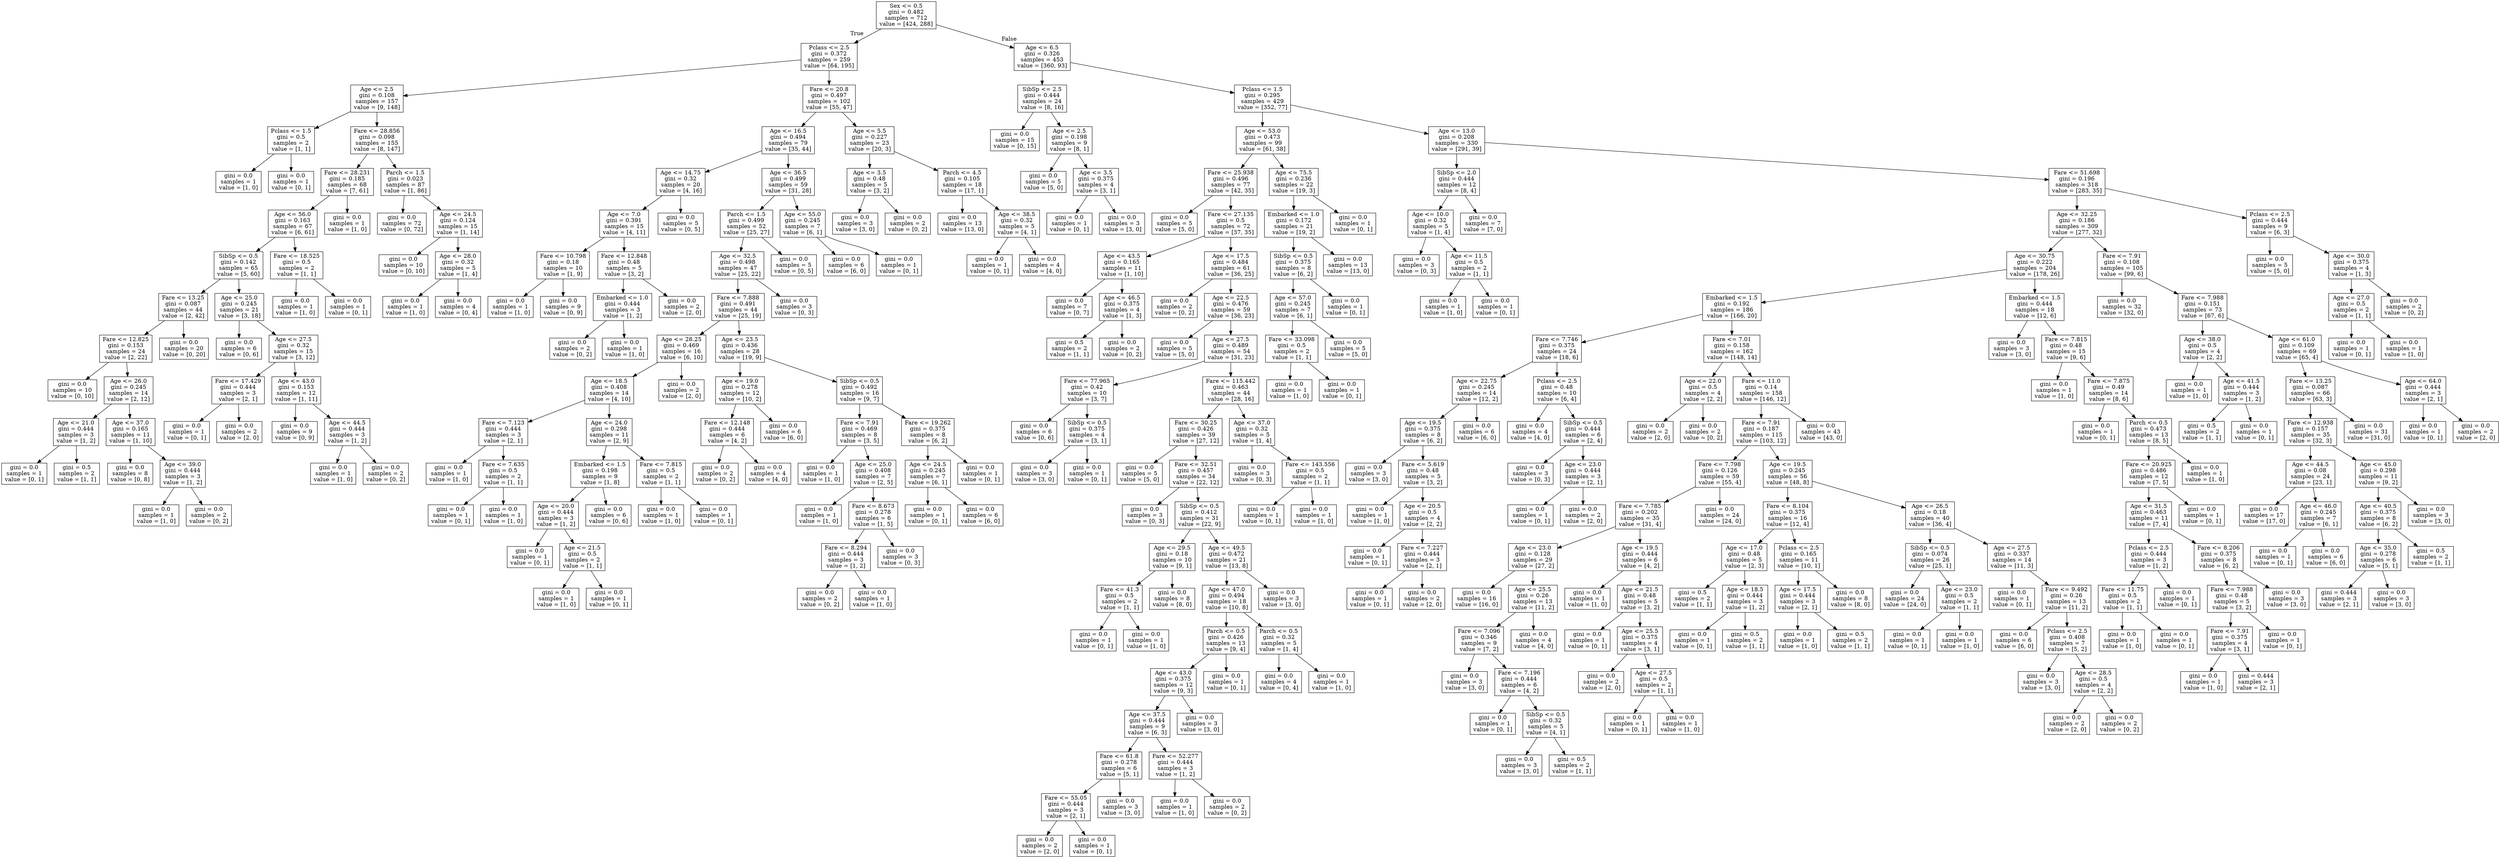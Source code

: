 digraph Tree {
node [shape=box] ;
0 [label="Sex <= 0.5\ngini = 0.482\nsamples = 712\nvalue = [424, 288]"] ;
1 [label="Pclass <= 2.5\ngini = 0.372\nsamples = 259\nvalue = [64, 195]"] ;
0 -> 1 [labeldistance=2.5, labelangle=45, headlabel="True"] ;
2 [label="Age <= 2.5\ngini = 0.108\nsamples = 157\nvalue = [9, 148]"] ;
1 -> 2 ;
3 [label="Pclass <= 1.5\ngini = 0.5\nsamples = 2\nvalue = [1, 1]"] ;
2 -> 3 ;
4 [label="gini = 0.0\nsamples = 1\nvalue = [1, 0]"] ;
3 -> 4 ;
5 [label="gini = 0.0\nsamples = 1\nvalue = [0, 1]"] ;
3 -> 5 ;
6 [label="Fare <= 28.856\ngini = 0.098\nsamples = 155\nvalue = [8, 147]"] ;
2 -> 6 ;
7 [label="Fare <= 28.231\ngini = 0.185\nsamples = 68\nvalue = [7, 61]"] ;
6 -> 7 ;
8 [label="Age <= 56.0\ngini = 0.163\nsamples = 67\nvalue = [6, 61]"] ;
7 -> 8 ;
9 [label="SibSp <= 0.5\ngini = 0.142\nsamples = 65\nvalue = [5, 60]"] ;
8 -> 9 ;
10 [label="Fare <= 13.25\ngini = 0.087\nsamples = 44\nvalue = [2, 42]"] ;
9 -> 10 ;
11 [label="Fare <= 12.825\ngini = 0.153\nsamples = 24\nvalue = [2, 22]"] ;
10 -> 11 ;
12 [label="gini = 0.0\nsamples = 10\nvalue = [0, 10]"] ;
11 -> 12 ;
13 [label="Age <= 26.0\ngini = 0.245\nsamples = 14\nvalue = [2, 12]"] ;
11 -> 13 ;
14 [label="Age <= 21.0\ngini = 0.444\nsamples = 3\nvalue = [1, 2]"] ;
13 -> 14 ;
15 [label="gini = 0.0\nsamples = 1\nvalue = [0, 1]"] ;
14 -> 15 ;
16 [label="gini = 0.5\nsamples = 2\nvalue = [1, 1]"] ;
14 -> 16 ;
17 [label="Age <= 37.0\ngini = 0.165\nsamples = 11\nvalue = [1, 10]"] ;
13 -> 17 ;
18 [label="gini = 0.0\nsamples = 8\nvalue = [0, 8]"] ;
17 -> 18 ;
19 [label="Age <= 39.0\ngini = 0.444\nsamples = 3\nvalue = [1, 2]"] ;
17 -> 19 ;
20 [label="gini = 0.0\nsamples = 1\nvalue = [1, 0]"] ;
19 -> 20 ;
21 [label="gini = 0.0\nsamples = 2\nvalue = [0, 2]"] ;
19 -> 21 ;
22 [label="gini = 0.0\nsamples = 20\nvalue = [0, 20]"] ;
10 -> 22 ;
23 [label="Age <= 25.0\ngini = 0.245\nsamples = 21\nvalue = [3, 18]"] ;
9 -> 23 ;
24 [label="gini = 0.0\nsamples = 6\nvalue = [0, 6]"] ;
23 -> 24 ;
25 [label="Age <= 27.5\ngini = 0.32\nsamples = 15\nvalue = [3, 12]"] ;
23 -> 25 ;
26 [label="Fare <= 17.429\ngini = 0.444\nsamples = 3\nvalue = [2, 1]"] ;
25 -> 26 ;
27 [label="gini = 0.0\nsamples = 1\nvalue = [0, 1]"] ;
26 -> 27 ;
28 [label="gini = 0.0\nsamples = 2\nvalue = [2, 0]"] ;
26 -> 28 ;
29 [label="Age <= 43.0\ngini = 0.153\nsamples = 12\nvalue = [1, 11]"] ;
25 -> 29 ;
30 [label="gini = 0.0\nsamples = 9\nvalue = [0, 9]"] ;
29 -> 30 ;
31 [label="Age <= 44.5\ngini = 0.444\nsamples = 3\nvalue = [1, 2]"] ;
29 -> 31 ;
32 [label="gini = 0.0\nsamples = 1\nvalue = [1, 0]"] ;
31 -> 32 ;
33 [label="gini = 0.0\nsamples = 2\nvalue = [0, 2]"] ;
31 -> 33 ;
34 [label="Fare <= 18.525\ngini = 0.5\nsamples = 2\nvalue = [1, 1]"] ;
8 -> 34 ;
35 [label="gini = 0.0\nsamples = 1\nvalue = [1, 0]"] ;
34 -> 35 ;
36 [label="gini = 0.0\nsamples = 1\nvalue = [0, 1]"] ;
34 -> 36 ;
37 [label="gini = 0.0\nsamples = 1\nvalue = [1, 0]"] ;
7 -> 37 ;
38 [label="Parch <= 1.5\ngini = 0.023\nsamples = 87\nvalue = [1, 86]"] ;
6 -> 38 ;
39 [label="gini = 0.0\nsamples = 72\nvalue = [0, 72]"] ;
38 -> 39 ;
40 [label="Age <= 24.5\ngini = 0.124\nsamples = 15\nvalue = [1, 14]"] ;
38 -> 40 ;
41 [label="gini = 0.0\nsamples = 10\nvalue = [0, 10]"] ;
40 -> 41 ;
42 [label="Age <= 28.0\ngini = 0.32\nsamples = 5\nvalue = [1, 4]"] ;
40 -> 42 ;
43 [label="gini = 0.0\nsamples = 1\nvalue = [1, 0]"] ;
42 -> 43 ;
44 [label="gini = 0.0\nsamples = 4\nvalue = [0, 4]"] ;
42 -> 44 ;
45 [label="Fare <= 20.8\ngini = 0.497\nsamples = 102\nvalue = [55, 47]"] ;
1 -> 45 ;
46 [label="Age <= 16.5\ngini = 0.494\nsamples = 79\nvalue = [35, 44]"] ;
45 -> 46 ;
47 [label="Age <= 14.75\ngini = 0.32\nsamples = 20\nvalue = [4, 16]"] ;
46 -> 47 ;
48 [label="Age <= 7.0\ngini = 0.391\nsamples = 15\nvalue = [4, 11]"] ;
47 -> 48 ;
49 [label="Fare <= 10.798\ngini = 0.18\nsamples = 10\nvalue = [1, 9]"] ;
48 -> 49 ;
50 [label="gini = 0.0\nsamples = 1\nvalue = [1, 0]"] ;
49 -> 50 ;
51 [label="gini = 0.0\nsamples = 9\nvalue = [0, 9]"] ;
49 -> 51 ;
52 [label="Fare <= 12.848\ngini = 0.48\nsamples = 5\nvalue = [3, 2]"] ;
48 -> 52 ;
53 [label="Embarked <= 1.0\ngini = 0.444\nsamples = 3\nvalue = [1, 2]"] ;
52 -> 53 ;
54 [label="gini = 0.0\nsamples = 2\nvalue = [0, 2]"] ;
53 -> 54 ;
55 [label="gini = 0.0\nsamples = 1\nvalue = [1, 0]"] ;
53 -> 55 ;
56 [label="gini = 0.0\nsamples = 2\nvalue = [2, 0]"] ;
52 -> 56 ;
57 [label="gini = 0.0\nsamples = 5\nvalue = [0, 5]"] ;
47 -> 57 ;
58 [label="Age <= 36.5\ngini = 0.499\nsamples = 59\nvalue = [31, 28]"] ;
46 -> 58 ;
59 [label="Parch <= 1.5\ngini = 0.499\nsamples = 52\nvalue = [25, 27]"] ;
58 -> 59 ;
60 [label="Age <= 32.5\ngini = 0.498\nsamples = 47\nvalue = [25, 22]"] ;
59 -> 60 ;
61 [label="Fare <= 7.888\ngini = 0.491\nsamples = 44\nvalue = [25, 19]"] ;
60 -> 61 ;
62 [label="Age <= 28.25\ngini = 0.469\nsamples = 16\nvalue = [6, 10]"] ;
61 -> 62 ;
63 [label="Age <= 18.5\ngini = 0.408\nsamples = 14\nvalue = [4, 10]"] ;
62 -> 63 ;
64 [label="Fare <= 7.123\ngini = 0.444\nsamples = 3\nvalue = [2, 1]"] ;
63 -> 64 ;
65 [label="gini = 0.0\nsamples = 1\nvalue = [1, 0]"] ;
64 -> 65 ;
66 [label="Fare <= 7.635\ngini = 0.5\nsamples = 2\nvalue = [1, 1]"] ;
64 -> 66 ;
67 [label="gini = 0.0\nsamples = 1\nvalue = [0, 1]"] ;
66 -> 67 ;
68 [label="gini = 0.0\nsamples = 1\nvalue = [1, 0]"] ;
66 -> 68 ;
69 [label="Age <= 24.0\ngini = 0.298\nsamples = 11\nvalue = [2, 9]"] ;
63 -> 69 ;
70 [label="Embarked <= 1.5\ngini = 0.198\nsamples = 9\nvalue = [1, 8]"] ;
69 -> 70 ;
71 [label="Age <= 20.0\ngini = 0.444\nsamples = 3\nvalue = [1, 2]"] ;
70 -> 71 ;
72 [label="gini = 0.0\nsamples = 1\nvalue = [0, 1]"] ;
71 -> 72 ;
73 [label="Age <= 21.5\ngini = 0.5\nsamples = 2\nvalue = [1, 1]"] ;
71 -> 73 ;
74 [label="gini = 0.0\nsamples = 1\nvalue = [1, 0]"] ;
73 -> 74 ;
75 [label="gini = 0.0\nsamples = 1\nvalue = [0, 1]"] ;
73 -> 75 ;
76 [label="gini = 0.0\nsamples = 6\nvalue = [0, 6]"] ;
70 -> 76 ;
77 [label="Fare <= 7.815\ngini = 0.5\nsamples = 2\nvalue = [1, 1]"] ;
69 -> 77 ;
78 [label="gini = 0.0\nsamples = 1\nvalue = [1, 0]"] ;
77 -> 78 ;
79 [label="gini = 0.0\nsamples = 1\nvalue = [0, 1]"] ;
77 -> 79 ;
80 [label="gini = 0.0\nsamples = 2\nvalue = [2, 0]"] ;
62 -> 80 ;
81 [label="Age <= 23.5\ngini = 0.436\nsamples = 28\nvalue = [19, 9]"] ;
61 -> 81 ;
82 [label="Age <= 19.0\ngini = 0.278\nsamples = 12\nvalue = [10, 2]"] ;
81 -> 82 ;
83 [label="Fare <= 12.148\ngini = 0.444\nsamples = 6\nvalue = [4, 2]"] ;
82 -> 83 ;
84 [label="gini = 0.0\nsamples = 2\nvalue = [0, 2]"] ;
83 -> 84 ;
85 [label="gini = 0.0\nsamples = 4\nvalue = [4, 0]"] ;
83 -> 85 ;
86 [label="gini = 0.0\nsamples = 6\nvalue = [6, 0]"] ;
82 -> 86 ;
87 [label="SibSp <= 0.5\ngini = 0.492\nsamples = 16\nvalue = [9, 7]"] ;
81 -> 87 ;
88 [label="Fare <= 7.91\ngini = 0.469\nsamples = 8\nvalue = [3, 5]"] ;
87 -> 88 ;
89 [label="gini = 0.0\nsamples = 1\nvalue = [1, 0]"] ;
88 -> 89 ;
90 [label="Age <= 25.0\ngini = 0.408\nsamples = 7\nvalue = [2, 5]"] ;
88 -> 90 ;
91 [label="gini = 0.0\nsamples = 1\nvalue = [1, 0]"] ;
90 -> 91 ;
92 [label="Fare <= 8.673\ngini = 0.278\nsamples = 6\nvalue = [1, 5]"] ;
90 -> 92 ;
93 [label="Fare <= 8.294\ngini = 0.444\nsamples = 3\nvalue = [1, 2]"] ;
92 -> 93 ;
94 [label="gini = 0.0\nsamples = 2\nvalue = [0, 2]"] ;
93 -> 94 ;
95 [label="gini = 0.0\nsamples = 1\nvalue = [1, 0]"] ;
93 -> 95 ;
96 [label="gini = 0.0\nsamples = 3\nvalue = [0, 3]"] ;
92 -> 96 ;
97 [label="Fare <= 19.262\ngini = 0.375\nsamples = 8\nvalue = [6, 2]"] ;
87 -> 97 ;
98 [label="Age <= 24.5\ngini = 0.245\nsamples = 7\nvalue = [6, 1]"] ;
97 -> 98 ;
99 [label="gini = 0.0\nsamples = 1\nvalue = [0, 1]"] ;
98 -> 99 ;
100 [label="gini = 0.0\nsamples = 6\nvalue = [6, 0]"] ;
98 -> 100 ;
101 [label="gini = 0.0\nsamples = 1\nvalue = [0, 1]"] ;
97 -> 101 ;
102 [label="gini = 0.0\nsamples = 3\nvalue = [0, 3]"] ;
60 -> 102 ;
103 [label="gini = 0.0\nsamples = 5\nvalue = [0, 5]"] ;
59 -> 103 ;
104 [label="Age <= 55.0\ngini = 0.245\nsamples = 7\nvalue = [6, 1]"] ;
58 -> 104 ;
105 [label="gini = 0.0\nsamples = 6\nvalue = [6, 0]"] ;
104 -> 105 ;
106 [label="gini = 0.0\nsamples = 1\nvalue = [0, 1]"] ;
104 -> 106 ;
107 [label="Age <= 5.5\ngini = 0.227\nsamples = 23\nvalue = [20, 3]"] ;
45 -> 107 ;
108 [label="Age <= 3.5\ngini = 0.48\nsamples = 5\nvalue = [3, 2]"] ;
107 -> 108 ;
109 [label="gini = 0.0\nsamples = 3\nvalue = [3, 0]"] ;
108 -> 109 ;
110 [label="gini = 0.0\nsamples = 2\nvalue = [0, 2]"] ;
108 -> 110 ;
111 [label="Parch <= 4.5\ngini = 0.105\nsamples = 18\nvalue = [17, 1]"] ;
107 -> 111 ;
112 [label="gini = 0.0\nsamples = 13\nvalue = [13, 0]"] ;
111 -> 112 ;
113 [label="Age <= 38.5\ngini = 0.32\nsamples = 5\nvalue = [4, 1]"] ;
111 -> 113 ;
114 [label="gini = 0.0\nsamples = 1\nvalue = [0, 1]"] ;
113 -> 114 ;
115 [label="gini = 0.0\nsamples = 4\nvalue = [4, 0]"] ;
113 -> 115 ;
116 [label="Age <= 6.5\ngini = 0.326\nsamples = 453\nvalue = [360, 93]"] ;
0 -> 116 [labeldistance=2.5, labelangle=-45, headlabel="False"] ;
117 [label="SibSp <= 2.5\ngini = 0.444\nsamples = 24\nvalue = [8, 16]"] ;
116 -> 117 ;
118 [label="gini = 0.0\nsamples = 15\nvalue = [0, 15]"] ;
117 -> 118 ;
119 [label="Age <= 2.5\ngini = 0.198\nsamples = 9\nvalue = [8, 1]"] ;
117 -> 119 ;
120 [label="gini = 0.0\nsamples = 5\nvalue = [5, 0]"] ;
119 -> 120 ;
121 [label="Age <= 3.5\ngini = 0.375\nsamples = 4\nvalue = [3, 1]"] ;
119 -> 121 ;
122 [label="gini = 0.0\nsamples = 1\nvalue = [0, 1]"] ;
121 -> 122 ;
123 [label="gini = 0.0\nsamples = 3\nvalue = [3, 0]"] ;
121 -> 123 ;
124 [label="Pclass <= 1.5\ngini = 0.295\nsamples = 429\nvalue = [352, 77]"] ;
116 -> 124 ;
125 [label="Age <= 53.0\ngini = 0.473\nsamples = 99\nvalue = [61, 38]"] ;
124 -> 125 ;
126 [label="Fare <= 25.938\ngini = 0.496\nsamples = 77\nvalue = [42, 35]"] ;
125 -> 126 ;
127 [label="gini = 0.0\nsamples = 5\nvalue = [5, 0]"] ;
126 -> 127 ;
128 [label="Fare <= 27.135\ngini = 0.5\nsamples = 72\nvalue = [37, 35]"] ;
126 -> 128 ;
129 [label="Age <= 43.5\ngini = 0.165\nsamples = 11\nvalue = [1, 10]"] ;
128 -> 129 ;
130 [label="gini = 0.0\nsamples = 7\nvalue = [0, 7]"] ;
129 -> 130 ;
131 [label="Age <= 46.5\ngini = 0.375\nsamples = 4\nvalue = [1, 3]"] ;
129 -> 131 ;
132 [label="gini = 0.5\nsamples = 2\nvalue = [1, 1]"] ;
131 -> 132 ;
133 [label="gini = 0.0\nsamples = 2\nvalue = [0, 2]"] ;
131 -> 133 ;
134 [label="Age <= 17.5\ngini = 0.484\nsamples = 61\nvalue = [36, 25]"] ;
128 -> 134 ;
135 [label="gini = 0.0\nsamples = 2\nvalue = [0, 2]"] ;
134 -> 135 ;
136 [label="Age <= 22.5\ngini = 0.476\nsamples = 59\nvalue = [36, 23]"] ;
134 -> 136 ;
137 [label="gini = 0.0\nsamples = 5\nvalue = [5, 0]"] ;
136 -> 137 ;
138 [label="Age <= 27.5\ngini = 0.489\nsamples = 54\nvalue = [31, 23]"] ;
136 -> 138 ;
139 [label="Fare <= 77.965\ngini = 0.42\nsamples = 10\nvalue = [3, 7]"] ;
138 -> 139 ;
140 [label="gini = 0.0\nsamples = 6\nvalue = [0, 6]"] ;
139 -> 140 ;
141 [label="SibSp <= 0.5\ngini = 0.375\nsamples = 4\nvalue = [3, 1]"] ;
139 -> 141 ;
142 [label="gini = 0.0\nsamples = 3\nvalue = [3, 0]"] ;
141 -> 142 ;
143 [label="gini = 0.0\nsamples = 1\nvalue = [0, 1]"] ;
141 -> 143 ;
144 [label="Fare <= 115.442\ngini = 0.463\nsamples = 44\nvalue = [28, 16]"] ;
138 -> 144 ;
145 [label="Fare <= 30.25\ngini = 0.426\nsamples = 39\nvalue = [27, 12]"] ;
144 -> 145 ;
146 [label="gini = 0.0\nsamples = 5\nvalue = [5, 0]"] ;
145 -> 146 ;
147 [label="Fare <= 32.51\ngini = 0.457\nsamples = 34\nvalue = [22, 12]"] ;
145 -> 147 ;
148 [label="gini = 0.0\nsamples = 3\nvalue = [0, 3]"] ;
147 -> 148 ;
149 [label="SibSp <= 0.5\ngini = 0.412\nsamples = 31\nvalue = [22, 9]"] ;
147 -> 149 ;
150 [label="Age <= 29.5\ngini = 0.18\nsamples = 10\nvalue = [9, 1]"] ;
149 -> 150 ;
151 [label="Fare <= 41.3\ngini = 0.5\nsamples = 2\nvalue = [1, 1]"] ;
150 -> 151 ;
152 [label="gini = 0.0\nsamples = 1\nvalue = [0, 1]"] ;
151 -> 152 ;
153 [label="gini = 0.0\nsamples = 1\nvalue = [1, 0]"] ;
151 -> 153 ;
154 [label="gini = 0.0\nsamples = 8\nvalue = [8, 0]"] ;
150 -> 154 ;
155 [label="Age <= 49.5\ngini = 0.472\nsamples = 21\nvalue = [13, 8]"] ;
149 -> 155 ;
156 [label="Age <= 47.0\ngini = 0.494\nsamples = 18\nvalue = [10, 8]"] ;
155 -> 156 ;
157 [label="Parch <= 0.5\ngini = 0.426\nsamples = 13\nvalue = [9, 4]"] ;
156 -> 157 ;
158 [label="Age <= 43.0\ngini = 0.375\nsamples = 12\nvalue = [9, 3]"] ;
157 -> 158 ;
159 [label="Age <= 37.5\ngini = 0.444\nsamples = 9\nvalue = [6, 3]"] ;
158 -> 159 ;
160 [label="Fare <= 61.8\ngini = 0.278\nsamples = 6\nvalue = [5, 1]"] ;
159 -> 160 ;
161 [label="Fare <= 55.05\ngini = 0.444\nsamples = 3\nvalue = [2, 1]"] ;
160 -> 161 ;
162 [label="gini = 0.0\nsamples = 2\nvalue = [2, 0]"] ;
161 -> 162 ;
163 [label="gini = 0.0\nsamples = 1\nvalue = [0, 1]"] ;
161 -> 163 ;
164 [label="gini = 0.0\nsamples = 3\nvalue = [3, 0]"] ;
160 -> 164 ;
165 [label="Fare <= 52.277\ngini = 0.444\nsamples = 3\nvalue = [1, 2]"] ;
159 -> 165 ;
166 [label="gini = 0.0\nsamples = 1\nvalue = [1, 0]"] ;
165 -> 166 ;
167 [label="gini = 0.0\nsamples = 2\nvalue = [0, 2]"] ;
165 -> 167 ;
168 [label="gini = 0.0\nsamples = 3\nvalue = [3, 0]"] ;
158 -> 168 ;
169 [label="gini = 0.0\nsamples = 1\nvalue = [0, 1]"] ;
157 -> 169 ;
170 [label="Parch <= 0.5\ngini = 0.32\nsamples = 5\nvalue = [1, 4]"] ;
156 -> 170 ;
171 [label="gini = 0.0\nsamples = 4\nvalue = [0, 4]"] ;
170 -> 171 ;
172 [label="gini = 0.0\nsamples = 1\nvalue = [1, 0]"] ;
170 -> 172 ;
173 [label="gini = 0.0\nsamples = 3\nvalue = [3, 0]"] ;
155 -> 173 ;
174 [label="Age <= 37.0\ngini = 0.32\nsamples = 5\nvalue = [1, 4]"] ;
144 -> 174 ;
175 [label="gini = 0.0\nsamples = 3\nvalue = [0, 3]"] ;
174 -> 175 ;
176 [label="Fare <= 143.556\ngini = 0.5\nsamples = 2\nvalue = [1, 1]"] ;
174 -> 176 ;
177 [label="gini = 0.0\nsamples = 1\nvalue = [0, 1]"] ;
176 -> 177 ;
178 [label="gini = 0.0\nsamples = 1\nvalue = [1, 0]"] ;
176 -> 178 ;
179 [label="Age <= 75.5\ngini = 0.236\nsamples = 22\nvalue = [19, 3]"] ;
125 -> 179 ;
180 [label="Embarked <= 1.0\ngini = 0.172\nsamples = 21\nvalue = [19, 2]"] ;
179 -> 180 ;
181 [label="SibSp <= 0.5\ngini = 0.375\nsamples = 8\nvalue = [6, 2]"] ;
180 -> 181 ;
182 [label="Age <= 57.0\ngini = 0.245\nsamples = 7\nvalue = [6, 1]"] ;
181 -> 182 ;
183 [label="Fare <= 33.098\ngini = 0.5\nsamples = 2\nvalue = [1, 1]"] ;
182 -> 183 ;
184 [label="gini = 0.0\nsamples = 1\nvalue = [1, 0]"] ;
183 -> 184 ;
185 [label="gini = 0.0\nsamples = 1\nvalue = [0, 1]"] ;
183 -> 185 ;
186 [label="gini = 0.0\nsamples = 5\nvalue = [5, 0]"] ;
182 -> 186 ;
187 [label="gini = 0.0\nsamples = 1\nvalue = [0, 1]"] ;
181 -> 187 ;
188 [label="gini = 0.0\nsamples = 13\nvalue = [13, 0]"] ;
180 -> 188 ;
189 [label="gini = 0.0\nsamples = 1\nvalue = [0, 1]"] ;
179 -> 189 ;
190 [label="Age <= 13.0\ngini = 0.208\nsamples = 330\nvalue = [291, 39]"] ;
124 -> 190 ;
191 [label="SibSp <= 2.0\ngini = 0.444\nsamples = 12\nvalue = [8, 4]"] ;
190 -> 191 ;
192 [label="Age <= 10.0\ngini = 0.32\nsamples = 5\nvalue = [1, 4]"] ;
191 -> 192 ;
193 [label="gini = 0.0\nsamples = 3\nvalue = [0, 3]"] ;
192 -> 193 ;
194 [label="Age <= 11.5\ngini = 0.5\nsamples = 2\nvalue = [1, 1]"] ;
192 -> 194 ;
195 [label="gini = 0.0\nsamples = 1\nvalue = [1, 0]"] ;
194 -> 195 ;
196 [label="gini = 0.0\nsamples = 1\nvalue = [0, 1]"] ;
194 -> 196 ;
197 [label="gini = 0.0\nsamples = 7\nvalue = [7, 0]"] ;
191 -> 197 ;
198 [label="Fare <= 51.698\ngini = 0.196\nsamples = 318\nvalue = [283, 35]"] ;
190 -> 198 ;
199 [label="Age <= 32.25\ngini = 0.186\nsamples = 309\nvalue = [277, 32]"] ;
198 -> 199 ;
200 [label="Age <= 30.75\ngini = 0.222\nsamples = 204\nvalue = [178, 26]"] ;
199 -> 200 ;
201 [label="Embarked <= 1.5\ngini = 0.192\nsamples = 186\nvalue = [166, 20]"] ;
200 -> 201 ;
202 [label="Fare <= 7.746\ngini = 0.375\nsamples = 24\nvalue = [18, 6]"] ;
201 -> 202 ;
203 [label="Age <= 22.75\ngini = 0.245\nsamples = 14\nvalue = [12, 2]"] ;
202 -> 203 ;
204 [label="Age <= 19.5\ngini = 0.375\nsamples = 8\nvalue = [6, 2]"] ;
203 -> 204 ;
205 [label="gini = 0.0\nsamples = 3\nvalue = [3, 0]"] ;
204 -> 205 ;
206 [label="Fare <= 5.619\ngini = 0.48\nsamples = 5\nvalue = [3, 2]"] ;
204 -> 206 ;
207 [label="gini = 0.0\nsamples = 1\nvalue = [1, 0]"] ;
206 -> 207 ;
208 [label="Age <= 20.5\ngini = 0.5\nsamples = 4\nvalue = [2, 2]"] ;
206 -> 208 ;
209 [label="gini = 0.0\nsamples = 1\nvalue = [0, 1]"] ;
208 -> 209 ;
210 [label="Fare <= 7.227\ngini = 0.444\nsamples = 3\nvalue = [2, 1]"] ;
208 -> 210 ;
211 [label="gini = 0.0\nsamples = 1\nvalue = [0, 1]"] ;
210 -> 211 ;
212 [label="gini = 0.0\nsamples = 2\nvalue = [2, 0]"] ;
210 -> 212 ;
213 [label="gini = 0.0\nsamples = 6\nvalue = [6, 0]"] ;
203 -> 213 ;
214 [label="Pclass <= 2.5\ngini = 0.48\nsamples = 10\nvalue = [6, 4]"] ;
202 -> 214 ;
215 [label="gini = 0.0\nsamples = 4\nvalue = [4, 0]"] ;
214 -> 215 ;
216 [label="SibSp <= 0.5\ngini = 0.444\nsamples = 6\nvalue = [2, 4]"] ;
214 -> 216 ;
217 [label="gini = 0.0\nsamples = 3\nvalue = [0, 3]"] ;
216 -> 217 ;
218 [label="Age <= 23.0\ngini = 0.444\nsamples = 3\nvalue = [2, 1]"] ;
216 -> 218 ;
219 [label="gini = 0.0\nsamples = 1\nvalue = [0, 1]"] ;
218 -> 219 ;
220 [label="gini = 0.0\nsamples = 2\nvalue = [2, 0]"] ;
218 -> 220 ;
221 [label="Fare <= 7.01\ngini = 0.158\nsamples = 162\nvalue = [148, 14]"] ;
201 -> 221 ;
222 [label="Age <= 22.0\ngini = 0.5\nsamples = 4\nvalue = [2, 2]"] ;
221 -> 222 ;
223 [label="gini = 0.0\nsamples = 2\nvalue = [2, 0]"] ;
222 -> 223 ;
224 [label="gini = 0.0\nsamples = 2\nvalue = [0, 2]"] ;
222 -> 224 ;
225 [label="Fare <= 11.0\ngini = 0.14\nsamples = 158\nvalue = [146, 12]"] ;
221 -> 225 ;
226 [label="Fare <= 7.91\ngini = 0.187\nsamples = 115\nvalue = [103, 12]"] ;
225 -> 226 ;
227 [label="Fare <= 7.798\ngini = 0.126\nsamples = 59\nvalue = [55, 4]"] ;
226 -> 227 ;
228 [label="Fare <= 7.785\ngini = 0.202\nsamples = 35\nvalue = [31, 4]"] ;
227 -> 228 ;
229 [label="Age <= 23.0\ngini = 0.128\nsamples = 29\nvalue = [27, 2]"] ;
228 -> 229 ;
230 [label="gini = 0.0\nsamples = 16\nvalue = [16, 0]"] ;
229 -> 230 ;
231 [label="Age <= 25.5\ngini = 0.26\nsamples = 13\nvalue = [11, 2]"] ;
229 -> 231 ;
232 [label="Fare <= 7.096\ngini = 0.346\nsamples = 9\nvalue = [7, 2]"] ;
231 -> 232 ;
233 [label="gini = 0.0\nsamples = 3\nvalue = [3, 0]"] ;
232 -> 233 ;
234 [label="Fare <= 7.196\ngini = 0.444\nsamples = 6\nvalue = [4, 2]"] ;
232 -> 234 ;
235 [label="gini = 0.0\nsamples = 1\nvalue = [0, 1]"] ;
234 -> 235 ;
236 [label="SibSp <= 0.5\ngini = 0.32\nsamples = 5\nvalue = [4, 1]"] ;
234 -> 236 ;
237 [label="gini = 0.0\nsamples = 3\nvalue = [3, 0]"] ;
236 -> 237 ;
238 [label="gini = 0.5\nsamples = 2\nvalue = [1, 1]"] ;
236 -> 238 ;
239 [label="gini = 0.0\nsamples = 4\nvalue = [4, 0]"] ;
231 -> 239 ;
240 [label="Age <= 19.5\ngini = 0.444\nsamples = 6\nvalue = [4, 2]"] ;
228 -> 240 ;
241 [label="gini = 0.0\nsamples = 1\nvalue = [1, 0]"] ;
240 -> 241 ;
242 [label="Age <= 21.5\ngini = 0.48\nsamples = 5\nvalue = [3, 2]"] ;
240 -> 242 ;
243 [label="gini = 0.0\nsamples = 1\nvalue = [0, 1]"] ;
242 -> 243 ;
244 [label="Age <= 25.5\ngini = 0.375\nsamples = 4\nvalue = [3, 1]"] ;
242 -> 244 ;
245 [label="gini = 0.0\nsamples = 2\nvalue = [2, 0]"] ;
244 -> 245 ;
246 [label="Age <= 27.5\ngini = 0.5\nsamples = 2\nvalue = [1, 1]"] ;
244 -> 246 ;
247 [label="gini = 0.0\nsamples = 1\nvalue = [0, 1]"] ;
246 -> 247 ;
248 [label="gini = 0.0\nsamples = 1\nvalue = [1, 0]"] ;
246 -> 248 ;
249 [label="gini = 0.0\nsamples = 24\nvalue = [24, 0]"] ;
227 -> 249 ;
250 [label="Age <= 19.5\ngini = 0.245\nsamples = 56\nvalue = [48, 8]"] ;
226 -> 250 ;
251 [label="Fare <= 8.104\ngini = 0.375\nsamples = 16\nvalue = [12, 4]"] ;
250 -> 251 ;
252 [label="Age <= 17.0\ngini = 0.48\nsamples = 5\nvalue = [2, 3]"] ;
251 -> 252 ;
253 [label="gini = 0.5\nsamples = 2\nvalue = [1, 1]"] ;
252 -> 253 ;
254 [label="Age <= 18.5\ngini = 0.444\nsamples = 3\nvalue = [1, 2]"] ;
252 -> 254 ;
255 [label="gini = 0.0\nsamples = 1\nvalue = [0, 1]"] ;
254 -> 255 ;
256 [label="gini = 0.5\nsamples = 2\nvalue = [1, 1]"] ;
254 -> 256 ;
257 [label="Pclass <= 2.5\ngini = 0.165\nsamples = 11\nvalue = [10, 1]"] ;
251 -> 257 ;
258 [label="Age <= 17.5\ngini = 0.444\nsamples = 3\nvalue = [2, 1]"] ;
257 -> 258 ;
259 [label="gini = 0.0\nsamples = 1\nvalue = [1, 0]"] ;
258 -> 259 ;
260 [label="gini = 0.5\nsamples = 2\nvalue = [1, 1]"] ;
258 -> 260 ;
261 [label="gini = 0.0\nsamples = 8\nvalue = [8, 0]"] ;
257 -> 261 ;
262 [label="Age <= 26.5\ngini = 0.18\nsamples = 40\nvalue = [36, 4]"] ;
250 -> 262 ;
263 [label="SibSp <= 0.5\ngini = 0.074\nsamples = 26\nvalue = [25, 1]"] ;
262 -> 263 ;
264 [label="gini = 0.0\nsamples = 24\nvalue = [24, 0]"] ;
263 -> 264 ;
265 [label="Age <= 23.0\ngini = 0.5\nsamples = 2\nvalue = [1, 1]"] ;
263 -> 265 ;
266 [label="gini = 0.0\nsamples = 1\nvalue = [0, 1]"] ;
265 -> 266 ;
267 [label="gini = 0.0\nsamples = 1\nvalue = [1, 0]"] ;
265 -> 267 ;
268 [label="Age <= 27.5\ngini = 0.337\nsamples = 14\nvalue = [11, 3]"] ;
262 -> 268 ;
269 [label="gini = 0.0\nsamples = 1\nvalue = [0, 1]"] ;
268 -> 269 ;
270 [label="Fare <= 9.492\ngini = 0.26\nsamples = 13\nvalue = [11, 2]"] ;
268 -> 270 ;
271 [label="gini = 0.0\nsamples = 6\nvalue = [6, 0]"] ;
270 -> 271 ;
272 [label="Pclass <= 2.5\ngini = 0.408\nsamples = 7\nvalue = [5, 2]"] ;
270 -> 272 ;
273 [label="gini = 0.0\nsamples = 3\nvalue = [3, 0]"] ;
272 -> 273 ;
274 [label="Age <= 28.5\ngini = 0.5\nsamples = 4\nvalue = [2, 2]"] ;
272 -> 274 ;
275 [label="gini = 0.0\nsamples = 2\nvalue = [2, 0]"] ;
274 -> 275 ;
276 [label="gini = 0.0\nsamples = 2\nvalue = [0, 2]"] ;
274 -> 276 ;
277 [label="gini = 0.0\nsamples = 43\nvalue = [43, 0]"] ;
225 -> 277 ;
278 [label="Embarked <= 1.5\ngini = 0.444\nsamples = 18\nvalue = [12, 6]"] ;
200 -> 278 ;
279 [label="gini = 0.0\nsamples = 3\nvalue = [3, 0]"] ;
278 -> 279 ;
280 [label="Fare <= 7.815\ngini = 0.48\nsamples = 15\nvalue = [9, 6]"] ;
278 -> 280 ;
281 [label="gini = 0.0\nsamples = 1\nvalue = [1, 0]"] ;
280 -> 281 ;
282 [label="Fare <= 7.875\ngini = 0.49\nsamples = 14\nvalue = [8, 6]"] ;
280 -> 282 ;
283 [label="gini = 0.0\nsamples = 1\nvalue = [0, 1]"] ;
282 -> 283 ;
284 [label="Parch <= 0.5\ngini = 0.473\nsamples = 13\nvalue = [8, 5]"] ;
282 -> 284 ;
285 [label="Fare <= 20.925\ngini = 0.486\nsamples = 12\nvalue = [7, 5]"] ;
284 -> 285 ;
286 [label="Age <= 31.5\ngini = 0.463\nsamples = 11\nvalue = [7, 4]"] ;
285 -> 286 ;
287 [label="Pclass <= 2.5\ngini = 0.444\nsamples = 3\nvalue = [1, 2]"] ;
286 -> 287 ;
288 [label="Fare <= 11.75\ngini = 0.5\nsamples = 2\nvalue = [1, 1]"] ;
287 -> 288 ;
289 [label="gini = 0.0\nsamples = 1\nvalue = [1, 0]"] ;
288 -> 289 ;
290 [label="gini = 0.0\nsamples = 1\nvalue = [0, 1]"] ;
288 -> 290 ;
291 [label="gini = 0.0\nsamples = 1\nvalue = [0, 1]"] ;
287 -> 291 ;
292 [label="Fare <= 8.206\ngini = 0.375\nsamples = 8\nvalue = [6, 2]"] ;
286 -> 292 ;
293 [label="Fare <= 7.988\ngini = 0.48\nsamples = 5\nvalue = [3, 2]"] ;
292 -> 293 ;
294 [label="Fare <= 7.91\ngini = 0.375\nsamples = 4\nvalue = [3, 1]"] ;
293 -> 294 ;
295 [label="gini = 0.0\nsamples = 1\nvalue = [1, 0]"] ;
294 -> 295 ;
296 [label="gini = 0.444\nsamples = 3\nvalue = [2, 1]"] ;
294 -> 296 ;
297 [label="gini = 0.0\nsamples = 1\nvalue = [0, 1]"] ;
293 -> 297 ;
298 [label="gini = 0.0\nsamples = 3\nvalue = [3, 0]"] ;
292 -> 298 ;
299 [label="gini = 0.0\nsamples = 1\nvalue = [0, 1]"] ;
285 -> 299 ;
300 [label="gini = 0.0\nsamples = 1\nvalue = [1, 0]"] ;
284 -> 300 ;
301 [label="Fare <= 7.91\ngini = 0.108\nsamples = 105\nvalue = [99, 6]"] ;
199 -> 301 ;
302 [label="gini = 0.0\nsamples = 32\nvalue = [32, 0]"] ;
301 -> 302 ;
303 [label="Fare <= 7.988\ngini = 0.151\nsamples = 73\nvalue = [67, 6]"] ;
301 -> 303 ;
304 [label="Age <= 38.0\ngini = 0.5\nsamples = 4\nvalue = [2, 2]"] ;
303 -> 304 ;
305 [label="gini = 0.0\nsamples = 1\nvalue = [1, 0]"] ;
304 -> 305 ;
306 [label="Age <= 41.5\ngini = 0.444\nsamples = 3\nvalue = [1, 2]"] ;
304 -> 306 ;
307 [label="gini = 0.5\nsamples = 2\nvalue = [1, 1]"] ;
306 -> 307 ;
308 [label="gini = 0.0\nsamples = 1\nvalue = [0, 1]"] ;
306 -> 308 ;
309 [label="Age <= 61.0\ngini = 0.109\nsamples = 69\nvalue = [65, 4]"] ;
303 -> 309 ;
310 [label="Fare <= 13.25\ngini = 0.087\nsamples = 66\nvalue = [63, 3]"] ;
309 -> 310 ;
311 [label="Fare <= 12.938\ngini = 0.157\nsamples = 35\nvalue = [32, 3]"] ;
310 -> 311 ;
312 [label="Age <= 44.5\ngini = 0.08\nsamples = 24\nvalue = [23, 1]"] ;
311 -> 312 ;
313 [label="gini = 0.0\nsamples = 17\nvalue = [17, 0]"] ;
312 -> 313 ;
314 [label="Age <= 46.0\ngini = 0.245\nsamples = 7\nvalue = [6, 1]"] ;
312 -> 314 ;
315 [label="gini = 0.0\nsamples = 1\nvalue = [0, 1]"] ;
314 -> 315 ;
316 [label="gini = 0.0\nsamples = 6\nvalue = [6, 0]"] ;
314 -> 316 ;
317 [label="Age <= 45.0\ngini = 0.298\nsamples = 11\nvalue = [9, 2]"] ;
311 -> 317 ;
318 [label="Age <= 40.5\ngini = 0.375\nsamples = 8\nvalue = [6, 2]"] ;
317 -> 318 ;
319 [label="Age <= 35.0\ngini = 0.278\nsamples = 6\nvalue = [5, 1]"] ;
318 -> 319 ;
320 [label="gini = 0.444\nsamples = 3\nvalue = [2, 1]"] ;
319 -> 320 ;
321 [label="gini = 0.0\nsamples = 3\nvalue = [3, 0]"] ;
319 -> 321 ;
322 [label="gini = 0.5\nsamples = 2\nvalue = [1, 1]"] ;
318 -> 322 ;
323 [label="gini = 0.0\nsamples = 3\nvalue = [3, 0]"] ;
317 -> 323 ;
324 [label="gini = 0.0\nsamples = 31\nvalue = [31, 0]"] ;
310 -> 324 ;
325 [label="Age <= 64.0\ngini = 0.444\nsamples = 3\nvalue = [2, 1]"] ;
309 -> 325 ;
326 [label="gini = 0.0\nsamples = 1\nvalue = [0, 1]"] ;
325 -> 326 ;
327 [label="gini = 0.0\nsamples = 2\nvalue = [2, 0]"] ;
325 -> 327 ;
328 [label="Pclass <= 2.5\ngini = 0.444\nsamples = 9\nvalue = [6, 3]"] ;
198 -> 328 ;
329 [label="gini = 0.0\nsamples = 5\nvalue = [5, 0]"] ;
328 -> 329 ;
330 [label="Age <= 30.0\ngini = 0.375\nsamples = 4\nvalue = [1, 3]"] ;
328 -> 330 ;
331 [label="Age <= 27.0\ngini = 0.5\nsamples = 2\nvalue = [1, 1]"] ;
330 -> 331 ;
332 [label="gini = 0.0\nsamples = 1\nvalue = [0, 1]"] ;
331 -> 332 ;
333 [label="gini = 0.0\nsamples = 1\nvalue = [1, 0]"] ;
331 -> 333 ;
334 [label="gini = 0.0\nsamples = 2\nvalue = [0, 2]"] ;
330 -> 334 ;
}